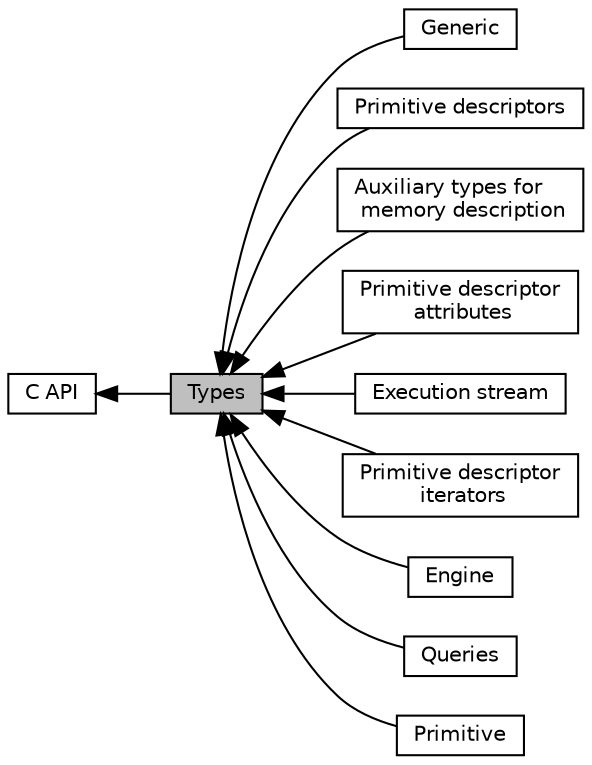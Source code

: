 digraph "Types"
{
  edge [fontname="Helvetica",fontsize="10",labelfontname="Helvetica",labelfontsize="10"];
  node [fontname="Helvetica",fontsize="10",shape=record];
  rankdir=LR;
  Node2 [label="Generic",height=0.2,width=0.4,color="black", fillcolor="white", style="filled",URL="$group__c__api__types__generic.html"];
  Node1 [label="C API",height=0.2,width=0.4,color="black", fillcolor="white", style="filled",URL="$group__c__api.html"];
  Node0 [label="Types",height=0.2,width=0.4,color="black", fillcolor="grey75", style="filled", fontcolor="black"];
  Node6 [label="Primitive descriptors",height=0.2,width=0.4,color="black", fillcolor="white", style="filled",URL="$group__c__api__primitive__descs.html"];
  Node3 [label="Auxiliary types for\l memory description",height=0.2,width=0.4,color="black", fillcolor="white", style="filled",URL="$group__c__api__types__memory.html"];
  Node7 [label="Primitive descriptor\l attributes",height=0.2,width=0.4,color="black", fillcolor="white", style="filled",URL="$group__c__api__primitive__attr.html"];
  Node10 [label="Execution stream",height=0.2,width=0.4,color="black", fillcolor="white", style="filled",URL="$group__c__api__types__stream.html"];
  Node5 [label="Primitive descriptor\l iterators",height=0.2,width=0.4,color="black", fillcolor="white", style="filled",URL="$group__c__api__primitive__desc__iterators.html"];
  Node4 [label="Engine",height=0.2,width=0.4,color="black", fillcolor="white", style="filled",URL="$group__c__api__engine__types.html"];
  Node9 [label="Queries",height=0.2,width=0.4,color="black", fillcolor="white", style="filled",URL="$group__c__api__types__query.html"];
  Node8 [label="Primitive",height=0.2,width=0.4,color="black", fillcolor="white", style="filled",URL="$group__c__api__types__primitive.html"];
  Node1->Node0 [shape=plaintext, dir="back", style="solid"];
  Node0->Node2 [shape=plaintext, dir="back", style="solid"];
  Node0->Node3 [shape=plaintext, dir="back", style="solid"];
  Node0->Node4 [shape=plaintext, dir="back", style="solid"];
  Node0->Node5 [shape=plaintext, dir="back", style="solid"];
  Node0->Node6 [shape=plaintext, dir="back", style="solid"];
  Node0->Node7 [shape=plaintext, dir="back", style="solid"];
  Node0->Node8 [shape=plaintext, dir="back", style="solid"];
  Node0->Node9 [shape=plaintext, dir="back", style="solid"];
  Node0->Node10 [shape=plaintext, dir="back", style="solid"];
}
